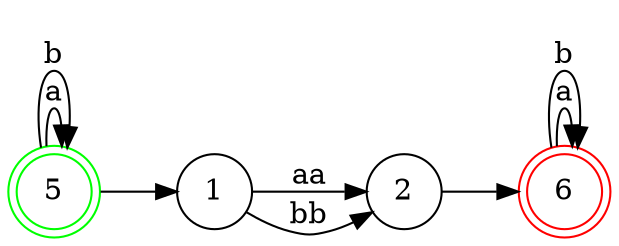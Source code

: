 digraph NDF {
    rankdir = LR;
    size = "8,5";
    node [shape = doublecircle;];
    5 [color = green;];
    6 [color = red;];
    node [shape = circle;];
    5 -> 5 [label = "a";];
    5 -> 5 [label = "b";];
    5 -> 1 [label = "";];
    1 -> 2 [label = "aa";];
    1 -> 2 [label = "bb";];
    2 -> 6 [label = "";];
    6 -> 6 [label = "a";];
    6 -> 6 [label = "b";];
}